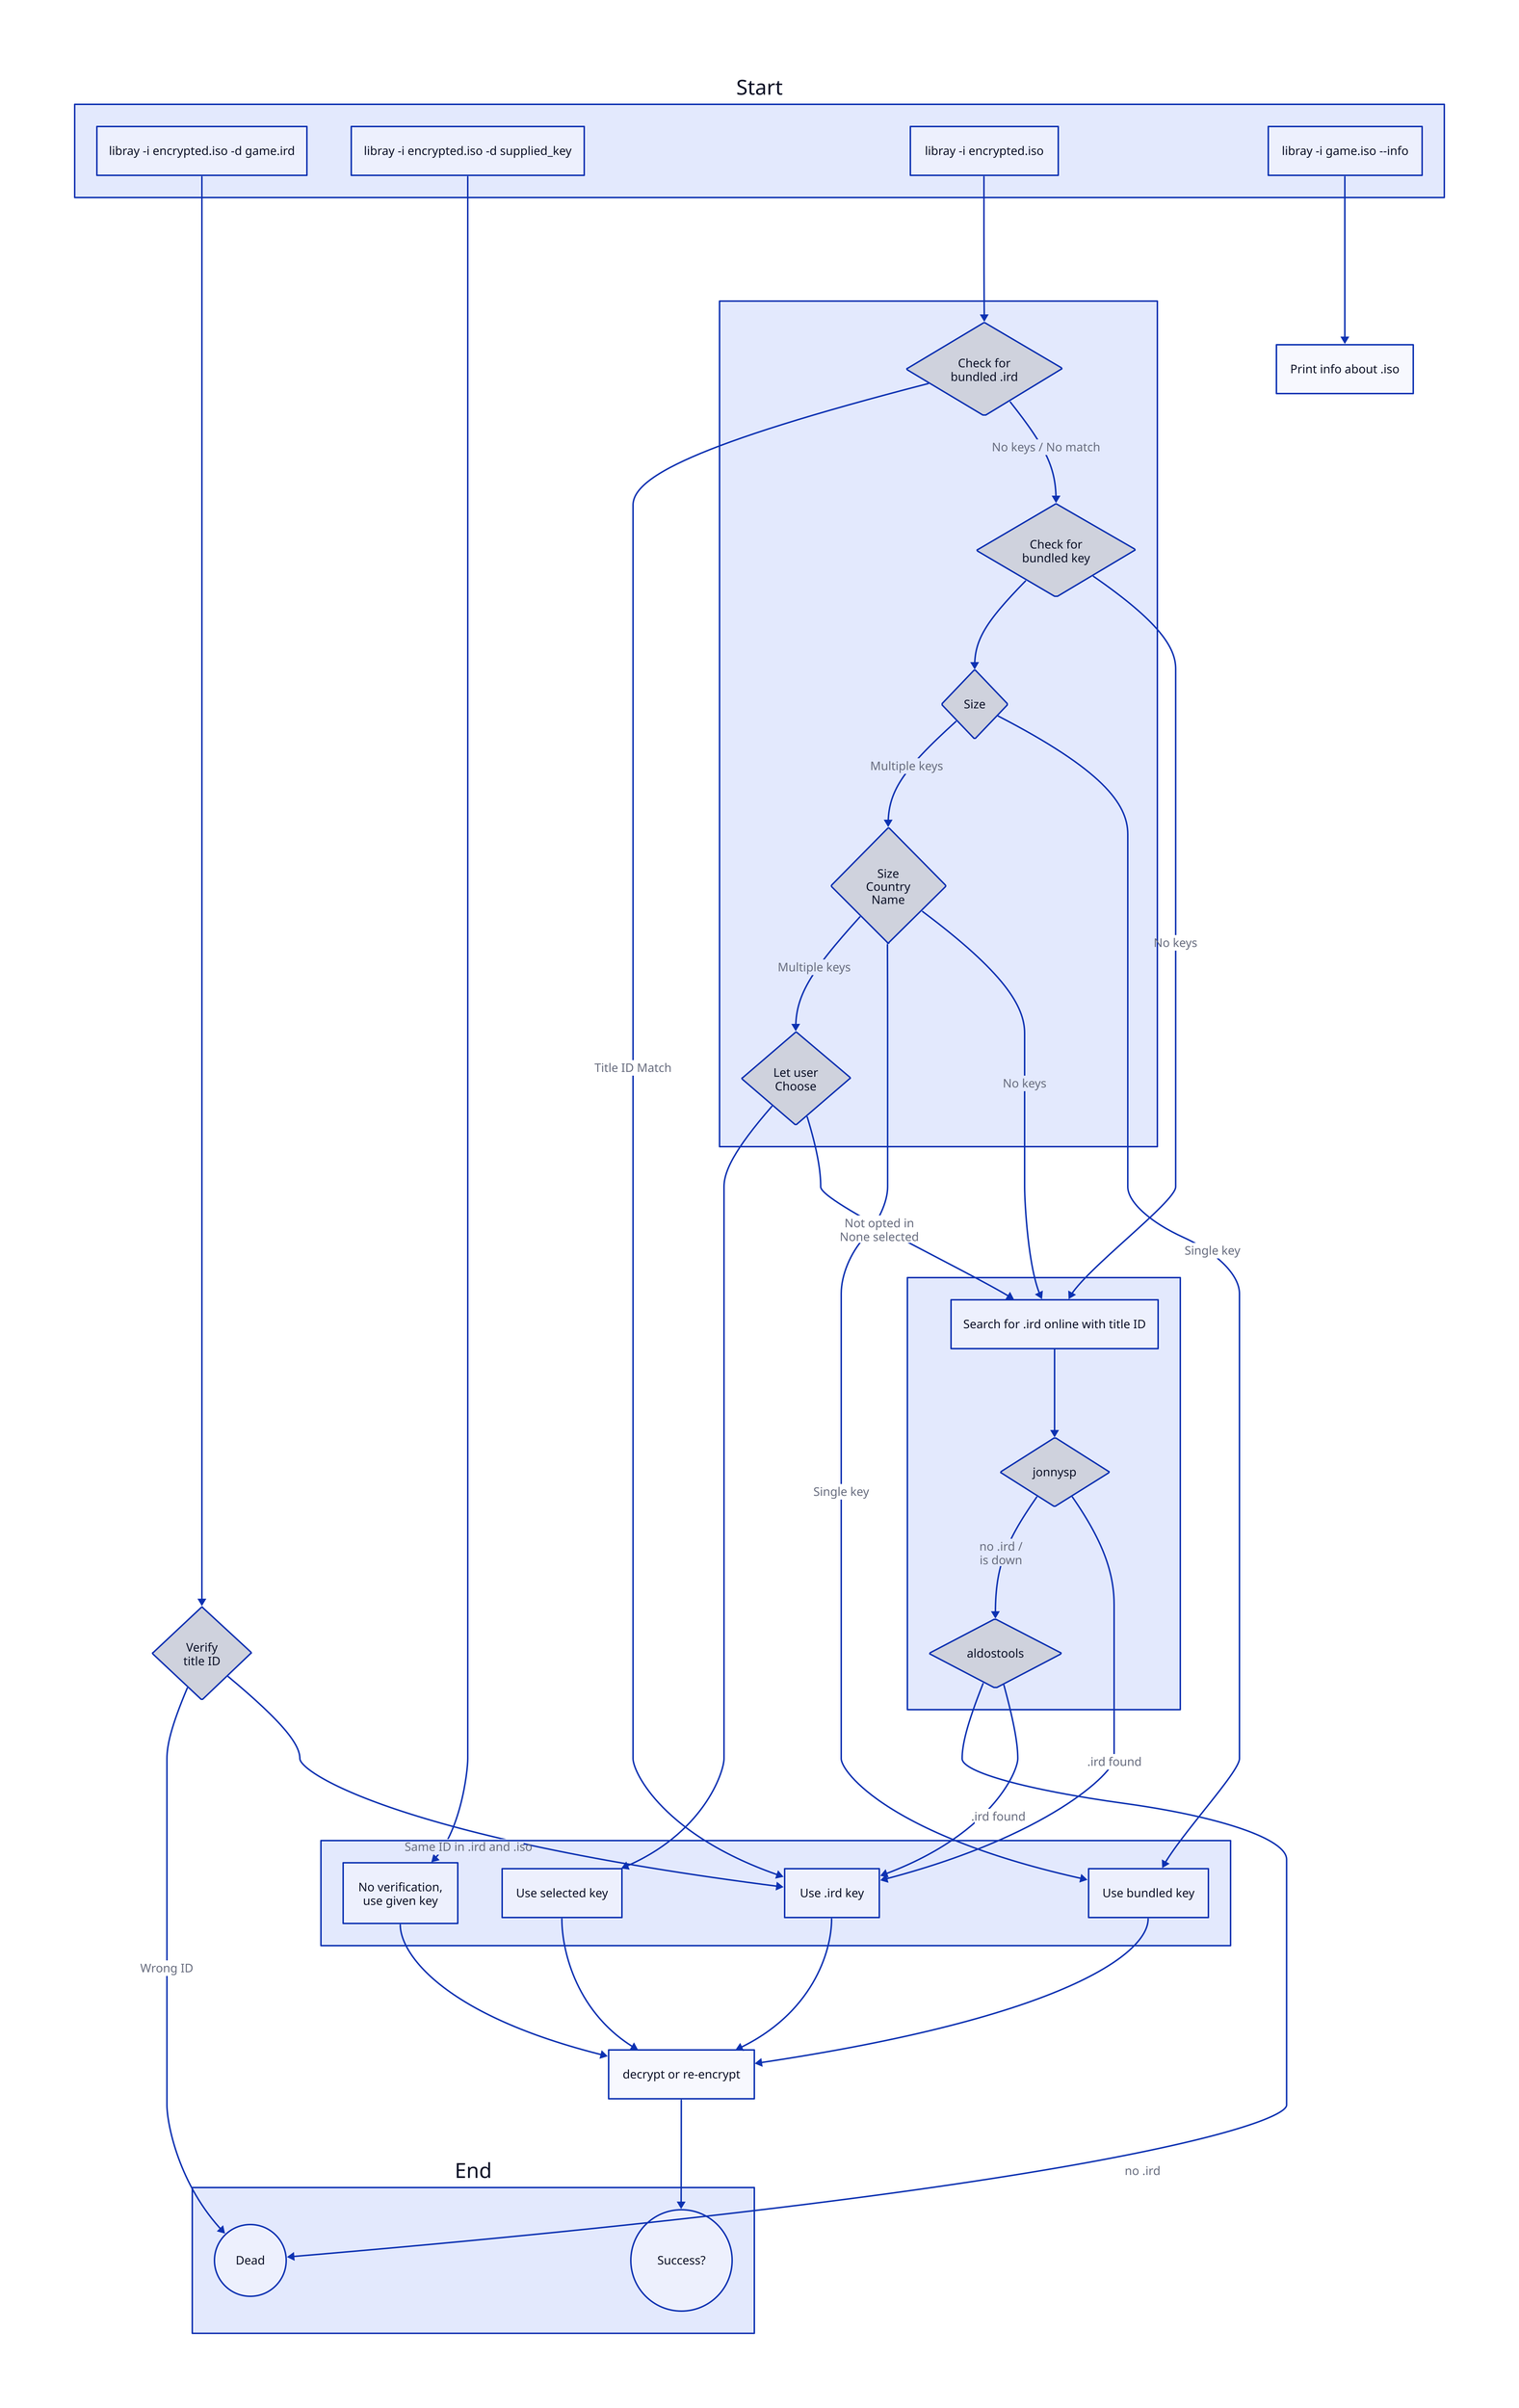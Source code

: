 direction: down

Start: {
    Ird: libray -i encrypted.iso -d game.ird
    Manual: libray -i encrypted.iso -d supplied_key
    Automatic: libray -i encrypted.iso
    Info: libray -i game.iso --info
}

End: {
    Dead: { shape: circle }
    Success?: { shape: circle }
}


PrintInfo: Print info about .iso

Start.Info -> PrintInfo

Process: decrypt or re-encrypt

VerifyIrd: Verify \n title ID { shape: diamond }

Key: "" {

    NoVerify: No verification, \n use given key
    IrdKey: Use .ird key
    UseBundled: Use bundled key
    UseSelected: Use selected key

}


Start.Manual -> Key.NoVerify -> Process -> End.Success?


Start.Ird -> VerifyIrd
VerifyIrd -> End.Dead: Wrong ID
VerifyIrd -> Key.IrdKey: Same ID in .ird and .iso
Key.IrdKey -> Process

Bundled: "" {

    CheckIrd: Check for \n bundled .ird { shape: diamond }
    CheckKeys: Check for \n bundled key { shape: diamond }
    Size: Size { shape: diamond }
    SCN: Size \n Country \n Name { shape: diamond }
    Choose: Let user \n Choose { shape: diamond }

    CheckKeys -> Size
    Size -> SCN: Multiple keys
    SCN -> Choose: Multiple keys


}

Net: "" {
    Search: Search for .ird online with title ID
    Jonny: jonnysp { shape: diamond }
    Aldos: aldostools { shape: diamond }
}

Bundled.Size -> Key.UseBundled: Single key
Bundled.SCN -> Key.UseBundled: Single key
Bundled.Choose -> Key.UseSelected
Bundled.SCN -> Net.Search: No keys
Key.UseSelected -> Process
Key.UseBundled -> Process
Bundled.Choose -> Net.Search: Not opted in \n None selected

Start.Automatic -> Bundled.CheckIrd
Bundled.CheckIrd -> Key.IrdKey: Title ID Match
Bundled.CheckIrd -> Bundled.CheckKeys: No keys / No match
Bundled.CheckKeys -> Net.Search: No keys
Net.Search -> Net.Jonny
Net.Jonny -> Net.Aldos: no .ird / \n is down
Net.Aldos -> End.Dead: no .ird
Net.Jonny -> Key.IrdKey: .ird found
Net.Aldos -> Key.IrdKey: .ird found


